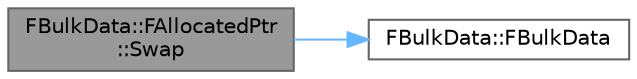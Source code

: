 digraph "FBulkData::FAllocatedPtr::Swap"
{
 // INTERACTIVE_SVG=YES
 // LATEX_PDF_SIZE
  bgcolor="transparent";
  edge [fontname=Helvetica,fontsize=10,labelfontname=Helvetica,labelfontsize=10];
  node [fontname=Helvetica,fontsize=10,shape=box,height=0.2,width=0.4];
  rankdir="LR";
  Node1 [id="Node000001",label="FBulkData::FAllocatedPtr\l::Swap",height=0.2,width=0.4,color="gray40", fillcolor="grey60", style="filled", fontcolor="black",tooltip=" "];
  Node1 -> Node2 [id="edge1_Node000001_Node000002",color="steelblue1",style="solid",tooltip=" "];
  Node2 [id="Node000002",label="FBulkData::FBulkData",height=0.2,width=0.4,color="grey40", fillcolor="white", style="filled",URL="$d4/d9b/classFBulkData.html#a541062e93f681f93489db7dc60334ab5",tooltip="Constructor, initializing all member variables."];
}
